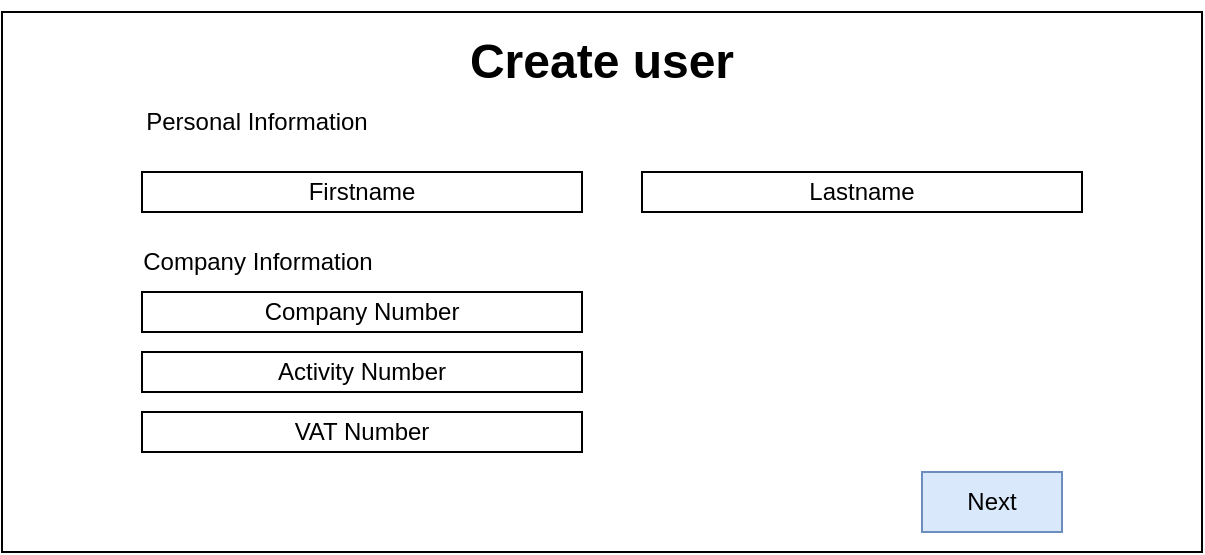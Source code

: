 <mxfile>
    <diagram id="nceqD2D0HWQe7H7AMjFa" name="Page-1">
        <mxGraphModel dx="816" dy="576" grid="1" gridSize="10" guides="1" tooltips="1" connect="1" arrows="1" fold="1" page="1" pageScale="1" pageWidth="827" pageHeight="1169" math="0" shadow="0">
            <root>
                <mxCell id="0"/>
                <mxCell id="1" parent="0"/>
                <mxCell id="2" value="" style="rounded=0;whiteSpace=wrap;html=1;" vertex="1" parent="1">
                    <mxGeometry x="40" y="40" width="600" height="270" as="geometry"/>
                </mxCell>
                <mxCell id="3" value="&lt;h1&gt;Create user&lt;/h1&gt;" style="text;html=1;strokeColor=none;fillColor=none;align=center;verticalAlign=middle;whiteSpace=wrap;rounded=0;" vertex="1" parent="1">
                    <mxGeometry x="230" y="50" width="220" height="30" as="geometry"/>
                </mxCell>
                <mxCell id="4" value="Firstname" style="rounded=0;whiteSpace=wrap;html=1;" vertex="1" parent="1">
                    <mxGeometry x="110" y="120" width="220" height="20" as="geometry"/>
                </mxCell>
                <mxCell id="5" value="Lastname" style="rounded=0;whiteSpace=wrap;html=1;" vertex="1" parent="1">
                    <mxGeometry x="360" y="120" width="220" height="20" as="geometry"/>
                </mxCell>
                <mxCell id="6" value="Personal Information" style="text;html=1;strokeColor=none;fillColor=none;align=center;verticalAlign=middle;whiteSpace=wrap;rounded=0;" vertex="1" parent="1">
                    <mxGeometry x="110" y="80" width="115" height="30" as="geometry"/>
                </mxCell>
                <mxCell id="8" value="Company Number" style="rounded=0;whiteSpace=wrap;html=1;" vertex="1" parent="1">
                    <mxGeometry x="110" y="180" width="220" height="20" as="geometry"/>
                </mxCell>
                <mxCell id="9" value="VAT Number" style="rounded=0;whiteSpace=wrap;html=1;" vertex="1" parent="1">
                    <mxGeometry x="110" y="240" width="220" height="20" as="geometry"/>
                </mxCell>
                <mxCell id="12" value="Company Information" style="text;html=1;strokeColor=none;fillColor=none;align=center;verticalAlign=middle;whiteSpace=wrap;rounded=0;" vertex="1" parent="1">
                    <mxGeometry x="107.5" y="150" width="120" height="30" as="geometry"/>
                </mxCell>
                <mxCell id="13" value="Activity Number" style="rounded=0;whiteSpace=wrap;html=1;" vertex="1" parent="1">
                    <mxGeometry x="110" y="210" width="220" height="20" as="geometry"/>
                </mxCell>
                <mxCell id="dudvjgdecly6n3jqDHbo-13" value="Next" style="rounded=0;whiteSpace=wrap;html=1;fillColor=#dae8fc;strokeColor=#6c8ebf;" vertex="1" parent="1">
                    <mxGeometry x="500" y="270" width="70" height="30" as="geometry"/>
                </mxCell>
            </root>
        </mxGraphModel>
    </diagram>
    <diagram id="cRxrMTD3WKs-ny8hYnov" name="Page-2">
        <mxGraphModel dx="408" dy="288" grid="1" gridSize="10" guides="1" tooltips="1" connect="1" arrows="1" fold="1" page="1" pageScale="1" pageWidth="827" pageHeight="1169" math="0" shadow="0">
            <root>
                <mxCell id="X0znafJVTv0QijEOkt2y-0"/>
                <mxCell id="X0znafJVTv0QijEOkt2y-1" parent="X0znafJVTv0QijEOkt2y-0"/>
                <mxCell id="X0znafJVTv0QijEOkt2y-2" value="" style="rounded=0;whiteSpace=wrap;html=1;" vertex="1" parent="X0znafJVTv0QijEOkt2y-1">
                    <mxGeometry x="30" y="50" width="400" height="400" as="geometry"/>
                </mxCell>
                <mxCell id="X0znafJVTv0QijEOkt2y-3" value="Address" style="rounded=0;whiteSpace=wrap;html=1;" vertex="1" parent="X0znafJVTv0QijEOkt2y-1">
                    <mxGeometry x="150" y="210" width="160" height="30" as="geometry"/>
                </mxCell>
                <mxCell id="X0znafJVTv0QijEOkt2y-4" value="Complement (facultatif)" style="rounded=0;whiteSpace=wrap;html=1;" vertex="1" parent="X0znafJVTv0QijEOkt2y-1">
                    <mxGeometry x="150" y="250" width="160" height="30" as="geometry"/>
                </mxCell>
                <mxCell id="X0znafJVTv0QijEOkt2y-5" value="Submit" style="rounded=0;whiteSpace=wrap;html=1;fillColor=#dae8fc;strokeColor=#6c8ebf;" vertex="1" parent="X0znafJVTv0QijEOkt2y-1">
                    <mxGeometry x="240" y="400" width="70" height="30" as="geometry"/>
                </mxCell>
                <mxCell id="X0znafJVTv0QijEOkt2y-6" value="Back" style="rounded=0;whiteSpace=wrap;html=1;fillColor=#dae8fc;strokeColor=#6c8ebf;" vertex="1" parent="X0znafJVTv0QijEOkt2y-1">
                    <mxGeometry x="150" y="400" width="70" height="30" as="geometry"/>
                </mxCell>
                <mxCell id="X0znafJVTv0QijEOkt2y-7" value="&lt;h1&gt;Address&lt;/h1&gt;" style="text;html=1;strokeColor=none;fillColor=none;align=center;verticalAlign=middle;whiteSpace=wrap;rounded=0;" vertex="1" parent="X0znafJVTv0QijEOkt2y-1">
                    <mxGeometry x="200" y="70" width="60" height="30" as="geometry"/>
                </mxCell>
                <mxCell id="X0znafJVTv0QijEOkt2y-8" value="Fullname" style="rounded=0;whiteSpace=wrap;html=1;" vertex="1" parent="X0znafJVTv0QijEOkt2y-1">
                    <mxGeometry x="150" y="170" width="160" height="30" as="geometry"/>
                </mxCell>
                <mxCell id="X0znafJVTv0QijEOkt2y-9" value="Coutry / Region" style="rounded=0;whiteSpace=wrap;html=1;" vertex="1" parent="X0znafJVTv0QijEOkt2y-1">
                    <mxGeometry x="150" y="130" width="160" height="30" as="geometry"/>
                </mxCell>
                <mxCell id="X0znafJVTv0QijEOkt2y-10" value="PostalCode" style="rounded=0;whiteSpace=wrap;html=1;" vertex="1" parent="X0znafJVTv0QijEOkt2y-1">
                    <mxGeometry x="150" y="290" width="160" height="30" as="geometry"/>
                </mxCell>
                <mxCell id="X0znafJVTv0QijEOkt2y-11" value="City" style="rounded=0;whiteSpace=wrap;html=1;" vertex="1" parent="X0znafJVTv0QijEOkt2y-1">
                    <mxGeometry x="150" y="330" width="160" height="30" as="geometry"/>
                </mxCell>
                <mxCell id="X0znafJVTv0QijEOkt2y-12" value="" style="whiteSpace=wrap;html=1;aspect=fixed;" vertex="1" parent="X0znafJVTv0QijEOkt2y-1">
                    <mxGeometry x="150" y="370" width="20" height="20" as="geometry"/>
                </mxCell>
                <mxCell id="X0znafJVTv0QijEOkt2y-13" value="Default address" style="text;html=1;strokeColor=none;fillColor=none;align=center;verticalAlign=middle;whiteSpace=wrap;rounded=0;" vertex="1" parent="X0znafJVTv0QijEOkt2y-1">
                    <mxGeometry x="165" y="360" width="130" height="40" as="geometry"/>
                </mxCell>
            </root>
        </mxGraphModel>
    </diagram>
</mxfile>